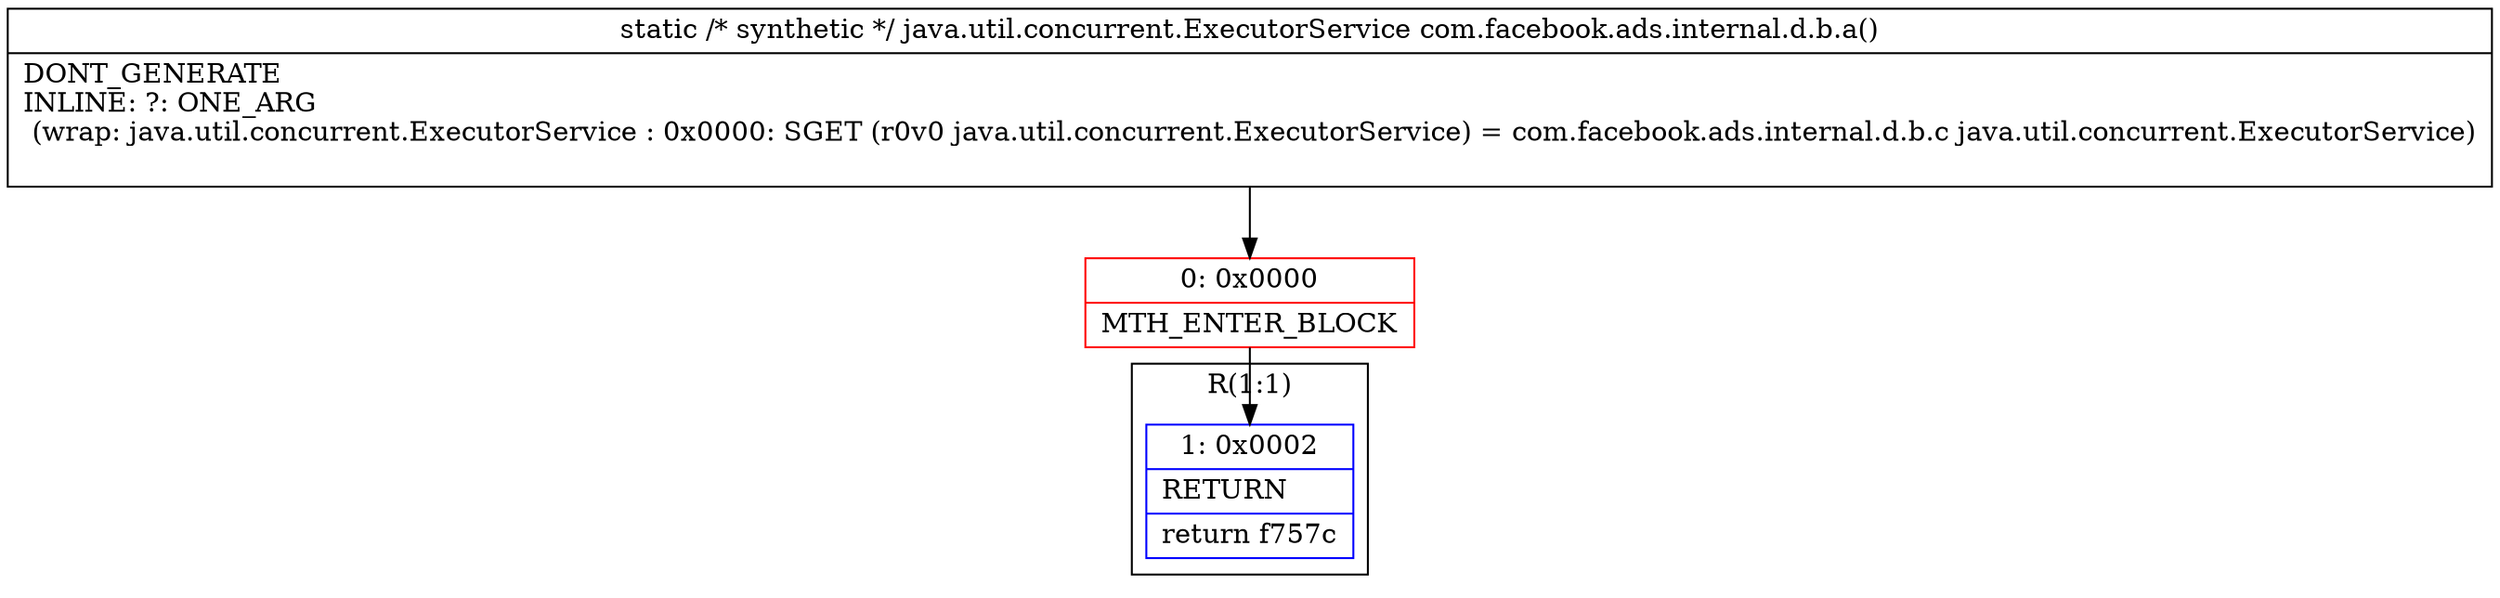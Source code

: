 digraph "CFG forcom.facebook.ads.internal.d.b.a()Ljava\/util\/concurrent\/ExecutorService;" {
subgraph cluster_Region_534337168 {
label = "R(1:1)";
node [shape=record,color=blue];
Node_1 [shape=record,label="{1\:\ 0x0002|RETURN\l|return f757c\l}"];
}
Node_0 [shape=record,color=red,label="{0\:\ 0x0000|MTH_ENTER_BLOCK\l}"];
MethodNode[shape=record,label="{static \/* synthetic *\/ java.util.concurrent.ExecutorService com.facebook.ads.internal.d.b.a()  | DONT_GENERATE\lINLINE: ?: ONE_ARG  \l  (wrap: java.util.concurrent.ExecutorService : 0x0000: SGET  (r0v0 java.util.concurrent.ExecutorService) =  com.facebook.ads.internal.d.b.c java.util.concurrent.ExecutorService)\l\l}"];
MethodNode -> Node_0;
Node_0 -> Node_1;
}


